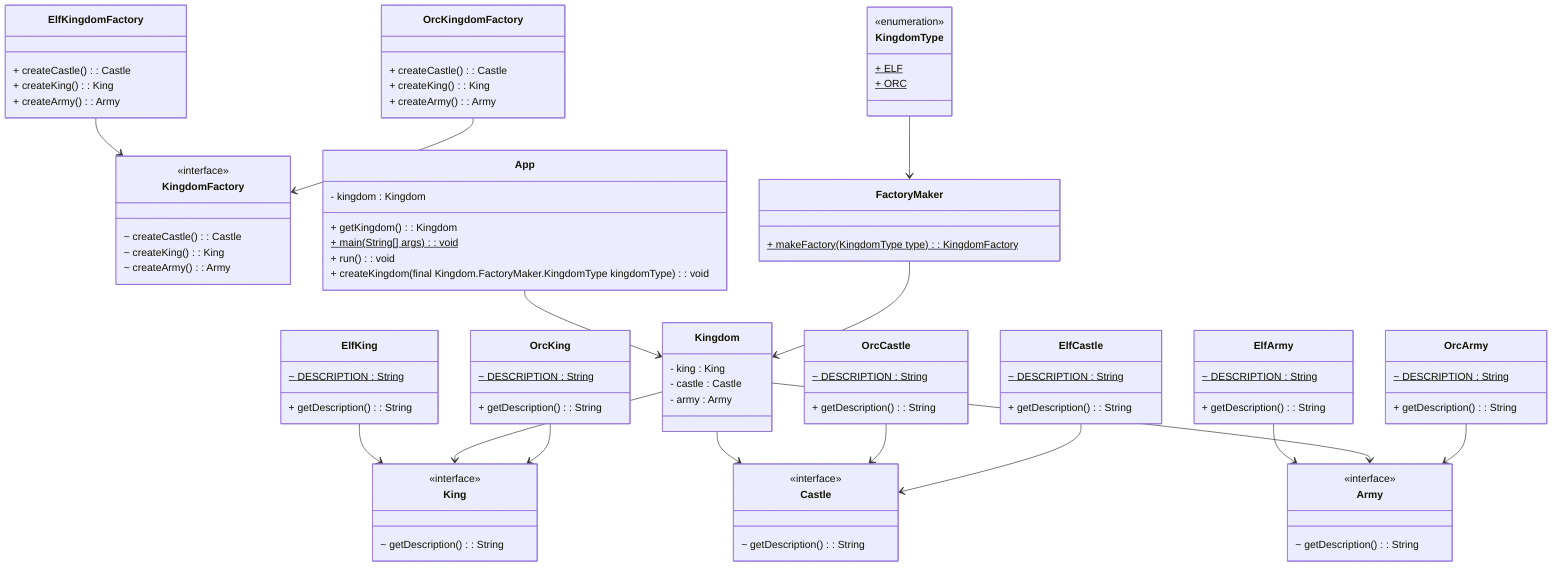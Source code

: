 classDiagram
  class OrcKingdomFactory {

    + createCastle() : Castle
    + createKing() : King
    + createArmy() : Army
  }
  class OrcArmy {

    ~ DESCRIPTION : String$  
    + getDescription() : String
  }
  class ElfCastle {

    ~ DESCRIPTION : String$  
    + getDescription() : String
  }
  class ElfKing {

    ~ DESCRIPTION : String$  
    + getDescription() : String
  }
  class KingdomFactory {
<<interface>>
    ~ createCastle() : Castle
    ~ createKing() : King
    ~ createArmy() : Army
  }
  class King {
<<interface>>
    ~ getDescription() : String
  }
  class App {

    - kingdom : Kingdom
    + getKingdom() : Kingdom
    + main(String[] args) : void$ 
    + run() : void
    + createKingdom(final Kingdom.FactoryMaker.KingdomType kingdomType) : void
  }
  class Castle {
<<interface>>
    ~ getDescription() : String
  }
  class Army {
<<interface>>
    ~ getDescription() : String
  }
  class ElfArmy {

    ~ DESCRIPTION : String$  
    + getDescription() : String
  }
  class ElfKingdomFactory {

    + createCastle() : Castle
    + createKing() : King
    + createArmy() : Army
  }
  class Kingdom {

    - king : King
    - castle : Castle
    - army : Army
  }
  class FactoryMaker {

    + makeFactory(KingdomType type) : KingdomFactory$ 
  }
  class KingdomType {
<<enumeration>>
    + ELF$  
    + ORC$  
  }
  class OrcKing {

    ~ DESCRIPTION : String$  
    + getDescription() : String
  }
  class OrcCastle {

    ~ DESCRIPTION : String$  
    + getDescription() : String
  }
App --> Kingdom
KingdomType --> FactoryMaker
FactoryMaker --> Kingdom
ElfArmy --> Army
ElfKing --> King
ElfKingdomFactory --> KingdomFactory
OrcKingdomFactory --> KingdomFactory
Kingdom --> King
Kingdom --> Castle
Kingdom --> Army
OrcCastle --> Castle
ElfCastle --> Castle
OrcArmy --> Army
OrcKing --> King